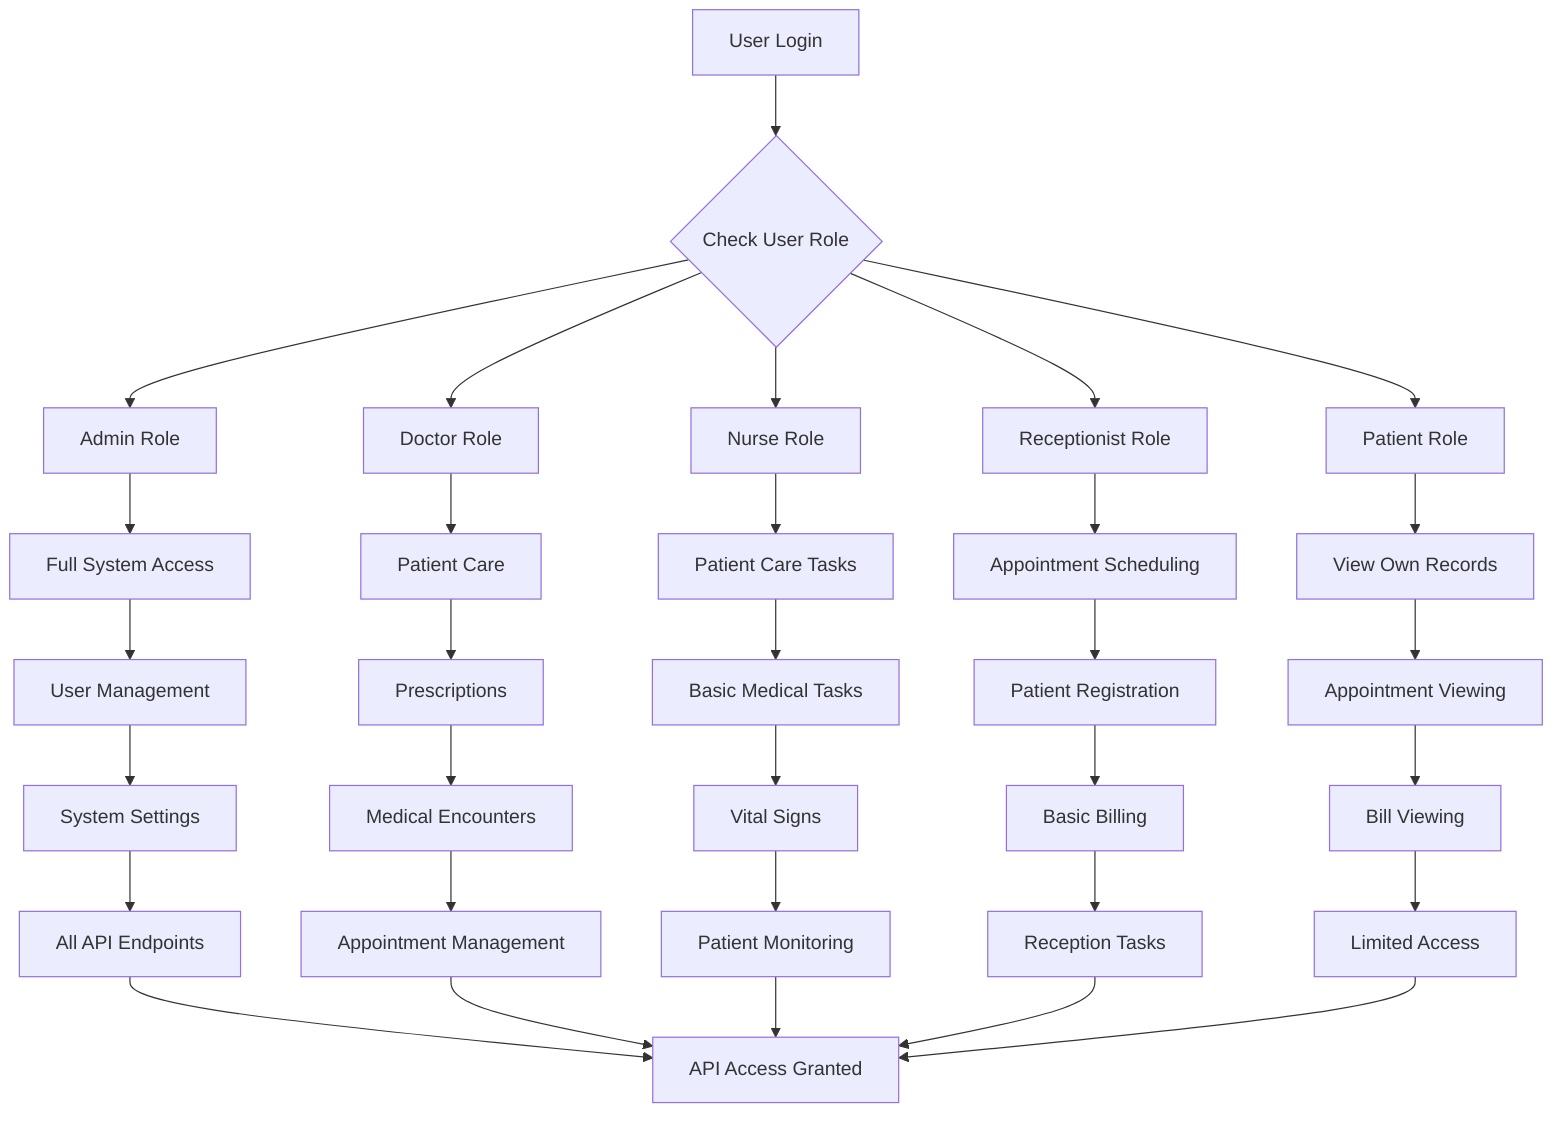 flowchart TD
    A[User Login] --> B{Check User Role}

    B --> C[Admin Role]
    B --> D[Doctor Role]
    B --> E[Nurse Role]
    B --> F[Receptionist Role]
    B --> G[Patient Role]

    C --> C1[Full System Access]
    C1 --> C2[User Management]
    C2 --> C3[System Settings]
    C3 --> C4[All API Endpoints]

    D --> D1[Patient Care]
    D1 --> D2[Prescriptions]
    D2 --> D3[Medical Encounters]
    D3 --> D4[Appointment Management]

    E --> E1[Patient Care Tasks]
    E1 --> E2[Basic Medical Tasks]
    E2 --> E3[Vital Signs]
    E3 --> E4[Patient Monitoring]

    F --> F1[Appointment Scheduling]
    F1 --> F2[Patient Registration]
    F2 --> F3[Basic Billing]
    F3 --> F4[Reception Tasks]

    G --> G1[View Own Records]
    G1 --> G2[Appointment Viewing]
    G2 --> G3[Bill Viewing]
    G3 --> G4[Limited Access]

    C4 --> H[API Access Granted]
    D4 --> H
    E4 --> H
    F4 --> H
    G4 --> H